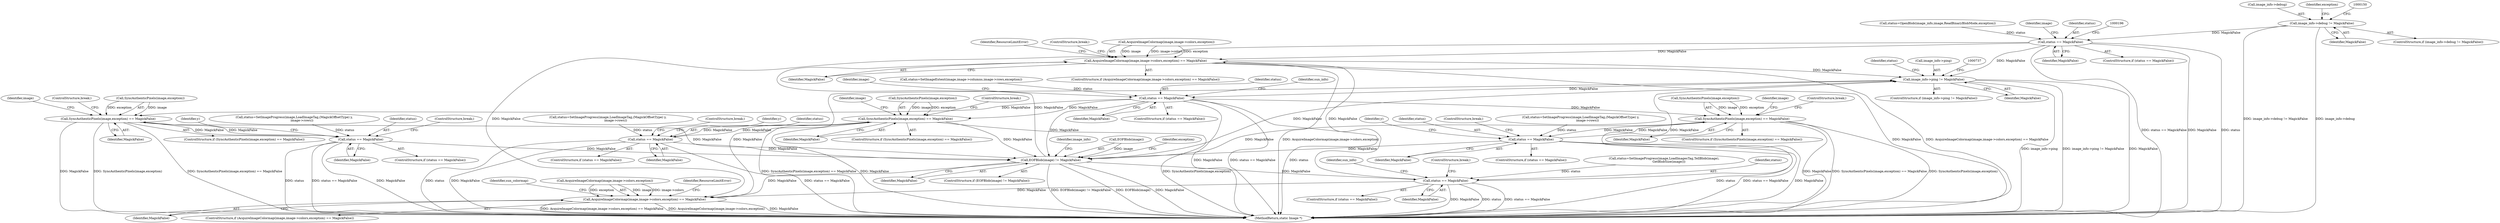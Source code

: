 digraph "0_ImageMagick_78f82d9d1c2944725a279acd573a22168dc6e22a@pointer" {
"1000144" [label="(Call,image_info->debug != MagickFalse)"];
"1000183" [label="(Call,status == MagickFalse)"];
"1000458" [label="(Call,AcquireImageColormap(image,image->colors,exception) == MagickFalse)"];
"1000730" [label="(Call,image_info->ping != MagickFalse)"];
"1000755" [label="(Call,status == MagickFalse)"];
"1001151" [label="(Call,SyncAuthenticPixels(image,exception) == MagickFalse)"];
"1001178" [label="(Call,status == MagickFalse)"];
"1001636" [label="(Call,EOFBlob(image) != MagickFalse)"];
"1000474" [label="(Call,AcquireImageColormap(image,image->colors,exception) == MagickFalse)"];
"1001717" [label="(Call,status == MagickFalse)"];
"1001310" [label="(Call,SyncAuthenticPixels(image,exception) == MagickFalse)"];
"1001337" [label="(Call,status == MagickFalse)"];
"1001587" [label="(Call,SyncAuthenticPixels(image,exception) == MagickFalse)"];
"1001614" [label="(Call,status == MagickFalse)"];
"1000465" [label="(Identifier,MagickFalse)"];
"1000744" [label="(Identifier,status)"];
"1001155" [label="(Identifier,MagickFalse)"];
"1000458" [label="(Call,AcquireImageColormap(image,image->colors,exception) == MagickFalse)"];
"1000760" [label="(Identifier,image)"];
"1000757" [label="(Identifier,MagickFalse)"];
"1000731" [label="(Call,image_info->ping)"];
"1000754" [label="(ControlStructure,if (status == MagickFalse))"];
"1001177" [label="(ControlStructure,if (status == MagickFalse))"];
"1001180" [label="(Identifier,MagickFalse)"];
"1000183" [label="(Call,status == MagickFalse)"];
"1001723" [label="(Identifier,sun_info)"];
"1001336" [label="(ControlStructure,if (status == MagickFalse))"];
"1001616" [label="(Identifier,MagickFalse)"];
"1001591" [label="(Identifier,MagickFalse)"];
"1000473" [label="(ControlStructure,if (AcquireImageColormap(image,image->colors,exception) == MagickFalse))"];
"1000175" [label="(Call,status=OpenBlob(image_info,image,ReadBinaryBlobMode,exception))"];
"1001614" [label="(Call,status == MagickFalse)"];
"1000188" [label="(Identifier,image)"];
"1000486" [label="(Identifier,sun_colormap)"];
"1000743" [label="(Call,status=SetImageExtent(image,image->columns,image->rows,exception))"];
"1001255" [label="(Identifier,y)"];
"1000185" [label="(Identifier,MagickFalse)"];
"1001178" [label="(Call,status == MagickFalse)"];
"1000734" [label="(Identifier,MagickFalse)"];
"1001602" [label="(Call,status=SetImageProgress(image,LoadImageTag,(MagickOffsetType) y,\n                image->rows))"];
"1000756" [label="(Identifier,status)"];
"1001152" [label="(Call,SyncAuthenticPixels(image,exception))"];
"1001015" [label="(Identifier,y)"];
"1001337" [label="(Call,status == MagickFalse)"];
"1001325" [label="(Call,status=SetImageProgress(image,LoadImageTag,(MagickOffsetType) y,\n                image->rows))"];
"1001179" [label="(Identifier,status)"];
"1001613" [label="(ControlStructure,if (status == MagickFalse))"];
"1001720" [label="(ControlStructure,break;)"];
"1001338" [label="(Identifier,status)"];
"1000755" [label="(Call,status == MagickFalse)"];
"1001181" [label="(ControlStructure,break;)"];
"1001587" [label="(Call,SyncAuthenticPixels(image,exception) == MagickFalse)"];
"1000144" [label="(Call,image_info->debug != MagickFalse)"];
"1001636" [label="(Call,EOFBlob(image) != MagickFalse)"];
"1001707" [label="(Call,status=SetImageProgress(image,LoadImagesTag,TellBlob(image),\n          GetBlobSize(image)))"];
"1001717" [label="(Call,status == MagickFalse)"];
"1001160" [label="(Identifier,image)"];
"1000148" [label="(Identifier,MagickFalse)"];
"1000474" [label="(Call,AcquireImageColormap(image,image->colors,exception) == MagickFalse)"];
"1001339" [label="(Identifier,MagickFalse)"];
"1001639" [label="(Identifier,MagickFalse)"];
"1000459" [label="(Call,AcquireImageColormap(image,image->colors,exception))"];
"1000143" [label="(ControlStructure,if (image_info->debug != MagickFalse))"];
"1001166" [label="(Call,status=SetImageProgress(image,LoadImageTag,(MagickOffsetType) y,\n              image->rows))"];
"1001151" [label="(Call,SyncAuthenticPixels(image,exception) == MagickFalse)"];
"1001617" [label="(ControlStructure,break;)"];
"1000184" [label="(Identifier,status)"];
"1001719" [label="(Identifier,MagickFalse)"];
"1000730" [label="(Call,image_info->ping != MagickFalse)"];
"1001635" [label="(ControlStructure,if (EOFBlob(image) != MagickFalse))"];
"1001420" [label="(Identifier,y)"];
"1000475" [label="(Call,AcquireImageColormap(image,image->colors,exception))"];
"1001718" [label="(Identifier,status)"];
"1001311" [label="(Call,SyncAuthenticPixels(image,exception))"];
"1000483" [label="(Identifier,ResourceLimitError)"];
"1001716" [label="(ControlStructure,if (status == MagickFalse))"];
"1001592" [label="(ControlStructure,break;)"];
"1001340" [label="(ControlStructure,break;)"];
"1000467" [label="(Identifier,ResourceLimitError)"];
"1000767" [label="(Identifier,sun_info)"];
"1001652" [label="(Identifier,image_info)"];
"1001309" [label="(ControlStructure,if (SyncAuthenticPixels(image,exception) == MagickFalse))"];
"1001319" [label="(Identifier,image)"];
"1001150" [label="(ControlStructure,if (SyncAuthenticPixels(image,exception) == MagickFalse))"];
"1001156" [label="(ControlStructure,break;)"];
"1001596" [label="(Identifier,image)"];
"1001588" [label="(Call,SyncAuthenticPixels(image,exception))"];
"1001637" [label="(Call,EOFBlob(image))"];
"1000469" [label="(ControlStructure,break;)"];
"1001642" [label="(Identifier,exception)"];
"1000182" [label="(ControlStructure,if (status == MagickFalse))"];
"1000145" [label="(Call,image_info->debug)"];
"1001586" [label="(ControlStructure,if (SyncAuthenticPixels(image,exception) == MagickFalse))"];
"1000457" [label="(ControlStructure,if (AcquireImageColormap(image,image->colors,exception) == MagickFalse))"];
"1001310" [label="(Call,SyncAuthenticPixels(image,exception) == MagickFalse)"];
"1001615" [label="(Identifier,status)"];
"1001733" [label="(MethodReturn,static Image *)"];
"1000160" [label="(Identifier,exception)"];
"1000481" [label="(Identifier,MagickFalse)"];
"1001314" [label="(Identifier,MagickFalse)"];
"1001315" [label="(ControlStructure,break;)"];
"1000729" [label="(ControlStructure,if (image_info->ping != MagickFalse))"];
"1000144" -> "1000143"  [label="AST: "];
"1000144" -> "1000148"  [label="CFG: "];
"1000145" -> "1000144"  [label="AST: "];
"1000148" -> "1000144"  [label="AST: "];
"1000150" -> "1000144"  [label="CFG: "];
"1000160" -> "1000144"  [label="CFG: "];
"1000144" -> "1001733"  [label="DDG: image_info->debug != MagickFalse"];
"1000144" -> "1001733"  [label="DDG: image_info->debug"];
"1000144" -> "1000183"  [label="DDG: MagickFalse"];
"1000183" -> "1000182"  [label="AST: "];
"1000183" -> "1000185"  [label="CFG: "];
"1000184" -> "1000183"  [label="AST: "];
"1000185" -> "1000183"  [label="AST: "];
"1000188" -> "1000183"  [label="CFG: "];
"1000196" -> "1000183"  [label="CFG: "];
"1000183" -> "1001733"  [label="DDG: MagickFalse"];
"1000183" -> "1001733"  [label="DDG: status"];
"1000183" -> "1001733"  [label="DDG: status == MagickFalse"];
"1000175" -> "1000183"  [label="DDG: status"];
"1000183" -> "1000458"  [label="DDG: MagickFalse"];
"1000183" -> "1000474"  [label="DDG: MagickFalse"];
"1000183" -> "1000730"  [label="DDG: MagickFalse"];
"1000458" -> "1000457"  [label="AST: "];
"1000458" -> "1000465"  [label="CFG: "];
"1000459" -> "1000458"  [label="AST: "];
"1000465" -> "1000458"  [label="AST: "];
"1000467" -> "1000458"  [label="CFG: "];
"1000469" -> "1000458"  [label="CFG: "];
"1000458" -> "1001733"  [label="DDG: AcquireImageColormap(image,image->colors,exception)"];
"1000458" -> "1001733"  [label="DDG: MagickFalse"];
"1000458" -> "1001733"  [label="DDG: AcquireImageColormap(image,image->colors,exception) == MagickFalse"];
"1000459" -> "1000458"  [label="DDG: image"];
"1000459" -> "1000458"  [label="DDG: image->colors"];
"1000459" -> "1000458"  [label="DDG: exception"];
"1001717" -> "1000458"  [label="DDG: MagickFalse"];
"1001636" -> "1000458"  [label="DDG: MagickFalse"];
"1000458" -> "1000730"  [label="DDG: MagickFalse"];
"1000730" -> "1000729"  [label="AST: "];
"1000730" -> "1000734"  [label="CFG: "];
"1000731" -> "1000730"  [label="AST: "];
"1000734" -> "1000730"  [label="AST: "];
"1000737" -> "1000730"  [label="CFG: "];
"1000744" -> "1000730"  [label="CFG: "];
"1000730" -> "1001733"  [label="DDG: image_info->ping != MagickFalse"];
"1000730" -> "1001733"  [label="DDG: MagickFalse"];
"1000730" -> "1001733"  [label="DDG: image_info->ping"];
"1001717" -> "1000730"  [label="DDG: MagickFalse"];
"1001636" -> "1000730"  [label="DDG: MagickFalse"];
"1000474" -> "1000730"  [label="DDG: MagickFalse"];
"1000730" -> "1000755"  [label="DDG: MagickFalse"];
"1000755" -> "1000754"  [label="AST: "];
"1000755" -> "1000757"  [label="CFG: "];
"1000756" -> "1000755"  [label="AST: "];
"1000757" -> "1000755"  [label="AST: "];
"1000760" -> "1000755"  [label="CFG: "];
"1000767" -> "1000755"  [label="CFG: "];
"1000755" -> "1001733"  [label="DDG: MagickFalse"];
"1000755" -> "1001733"  [label="DDG: status == MagickFalse"];
"1000755" -> "1001733"  [label="DDG: status"];
"1000743" -> "1000755"  [label="DDG: status"];
"1000755" -> "1001151"  [label="DDG: MagickFalse"];
"1000755" -> "1001310"  [label="DDG: MagickFalse"];
"1000755" -> "1001587"  [label="DDG: MagickFalse"];
"1000755" -> "1001636"  [label="DDG: MagickFalse"];
"1001151" -> "1001150"  [label="AST: "];
"1001151" -> "1001155"  [label="CFG: "];
"1001152" -> "1001151"  [label="AST: "];
"1001155" -> "1001151"  [label="AST: "];
"1001156" -> "1001151"  [label="CFG: "];
"1001160" -> "1001151"  [label="CFG: "];
"1001151" -> "1001733"  [label="DDG: MagickFalse"];
"1001151" -> "1001733"  [label="DDG: SyncAuthenticPixels(image,exception) == MagickFalse"];
"1001151" -> "1001733"  [label="DDG: SyncAuthenticPixels(image,exception)"];
"1001152" -> "1001151"  [label="DDG: image"];
"1001152" -> "1001151"  [label="DDG: exception"];
"1001178" -> "1001151"  [label="DDG: MagickFalse"];
"1001151" -> "1001178"  [label="DDG: MagickFalse"];
"1001151" -> "1001636"  [label="DDG: MagickFalse"];
"1001178" -> "1001177"  [label="AST: "];
"1001178" -> "1001180"  [label="CFG: "];
"1001179" -> "1001178"  [label="AST: "];
"1001180" -> "1001178"  [label="AST: "];
"1001181" -> "1001178"  [label="CFG: "];
"1001015" -> "1001178"  [label="CFG: "];
"1001178" -> "1001733"  [label="DDG: status"];
"1001178" -> "1001733"  [label="DDG: status == MagickFalse"];
"1001178" -> "1001733"  [label="DDG: MagickFalse"];
"1001166" -> "1001178"  [label="DDG: status"];
"1001178" -> "1001636"  [label="DDG: MagickFalse"];
"1001636" -> "1001635"  [label="AST: "];
"1001636" -> "1001639"  [label="CFG: "];
"1001637" -> "1001636"  [label="AST: "];
"1001639" -> "1001636"  [label="AST: "];
"1001642" -> "1001636"  [label="CFG: "];
"1001652" -> "1001636"  [label="CFG: "];
"1001636" -> "1001733"  [label="DDG: EOFBlob(image) != MagickFalse"];
"1001636" -> "1001733"  [label="DDG: EOFBlob(image)"];
"1001636" -> "1001733"  [label="DDG: MagickFalse"];
"1001636" -> "1000474"  [label="DDG: MagickFalse"];
"1001637" -> "1001636"  [label="DDG: image"];
"1001587" -> "1001636"  [label="DDG: MagickFalse"];
"1001614" -> "1001636"  [label="DDG: MagickFalse"];
"1001337" -> "1001636"  [label="DDG: MagickFalse"];
"1001310" -> "1001636"  [label="DDG: MagickFalse"];
"1001636" -> "1001717"  [label="DDG: MagickFalse"];
"1000474" -> "1000473"  [label="AST: "];
"1000474" -> "1000481"  [label="CFG: "];
"1000475" -> "1000474"  [label="AST: "];
"1000481" -> "1000474"  [label="AST: "];
"1000483" -> "1000474"  [label="CFG: "];
"1000486" -> "1000474"  [label="CFG: "];
"1000474" -> "1001733"  [label="DDG: AcquireImageColormap(image,image->colors,exception) == MagickFalse"];
"1000474" -> "1001733"  [label="DDG: AcquireImageColormap(image,image->colors,exception)"];
"1000474" -> "1001733"  [label="DDG: MagickFalse"];
"1000475" -> "1000474"  [label="DDG: image"];
"1000475" -> "1000474"  [label="DDG: image->colors"];
"1000475" -> "1000474"  [label="DDG: exception"];
"1001717" -> "1000474"  [label="DDG: MagickFalse"];
"1001717" -> "1001716"  [label="AST: "];
"1001717" -> "1001719"  [label="CFG: "];
"1001718" -> "1001717"  [label="AST: "];
"1001719" -> "1001717"  [label="AST: "];
"1001723" -> "1001717"  [label="CFG: "];
"1001720" -> "1001717"  [label="CFG: "];
"1001717" -> "1001733"  [label="DDG: MagickFalse"];
"1001717" -> "1001733"  [label="DDG: status"];
"1001717" -> "1001733"  [label="DDG: status == MagickFalse"];
"1001707" -> "1001717"  [label="DDG: status"];
"1001310" -> "1001309"  [label="AST: "];
"1001310" -> "1001314"  [label="CFG: "];
"1001311" -> "1001310"  [label="AST: "];
"1001314" -> "1001310"  [label="AST: "];
"1001315" -> "1001310"  [label="CFG: "];
"1001319" -> "1001310"  [label="CFG: "];
"1001310" -> "1001733"  [label="DDG: SyncAuthenticPixels(image,exception)"];
"1001310" -> "1001733"  [label="DDG: SyncAuthenticPixels(image,exception) == MagickFalse"];
"1001310" -> "1001733"  [label="DDG: MagickFalse"];
"1001311" -> "1001310"  [label="DDG: image"];
"1001311" -> "1001310"  [label="DDG: exception"];
"1001337" -> "1001310"  [label="DDG: MagickFalse"];
"1001310" -> "1001337"  [label="DDG: MagickFalse"];
"1001337" -> "1001336"  [label="AST: "];
"1001337" -> "1001339"  [label="CFG: "];
"1001338" -> "1001337"  [label="AST: "];
"1001339" -> "1001337"  [label="AST: "];
"1001340" -> "1001337"  [label="CFG: "];
"1001255" -> "1001337"  [label="CFG: "];
"1001337" -> "1001733"  [label="DDG: status"];
"1001337" -> "1001733"  [label="DDG: status == MagickFalse"];
"1001337" -> "1001733"  [label="DDG: MagickFalse"];
"1001325" -> "1001337"  [label="DDG: status"];
"1001587" -> "1001586"  [label="AST: "];
"1001587" -> "1001591"  [label="CFG: "];
"1001588" -> "1001587"  [label="AST: "];
"1001591" -> "1001587"  [label="AST: "];
"1001592" -> "1001587"  [label="CFG: "];
"1001596" -> "1001587"  [label="CFG: "];
"1001587" -> "1001733"  [label="DDG: SyncAuthenticPixels(image,exception) == MagickFalse"];
"1001587" -> "1001733"  [label="DDG: MagickFalse"];
"1001587" -> "1001733"  [label="DDG: SyncAuthenticPixels(image,exception)"];
"1001588" -> "1001587"  [label="DDG: image"];
"1001588" -> "1001587"  [label="DDG: exception"];
"1001614" -> "1001587"  [label="DDG: MagickFalse"];
"1001587" -> "1001614"  [label="DDG: MagickFalse"];
"1001614" -> "1001613"  [label="AST: "];
"1001614" -> "1001616"  [label="CFG: "];
"1001615" -> "1001614"  [label="AST: "];
"1001616" -> "1001614"  [label="AST: "];
"1001617" -> "1001614"  [label="CFG: "];
"1001420" -> "1001614"  [label="CFG: "];
"1001614" -> "1001733"  [label="DDG: status"];
"1001614" -> "1001733"  [label="DDG: MagickFalse"];
"1001614" -> "1001733"  [label="DDG: status == MagickFalse"];
"1001602" -> "1001614"  [label="DDG: status"];
}
